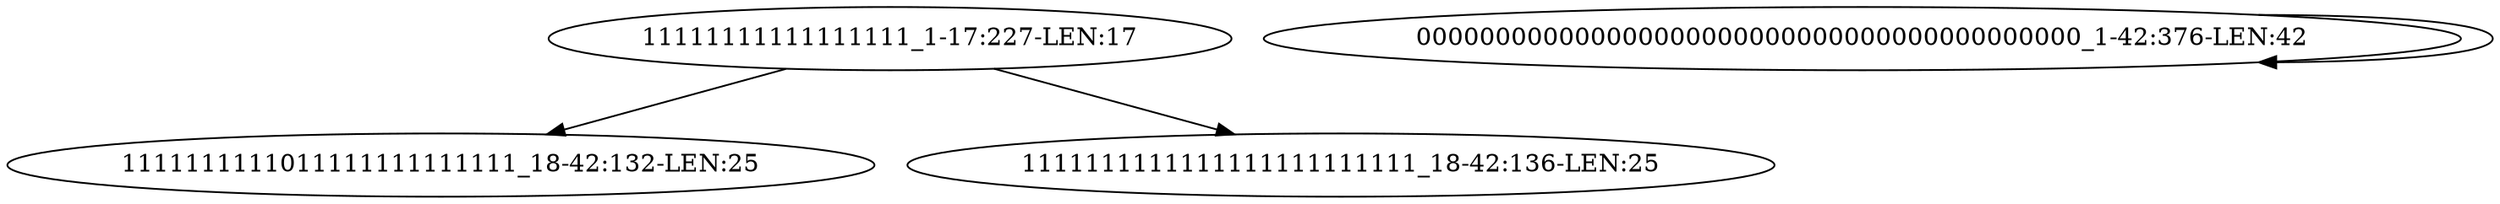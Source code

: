 digraph G {
    "11111111111111111_1-17:227-LEN:17" -> "1111111111011111111111111_18-42:132-LEN:25";
    "11111111111111111_1-17:227-LEN:17" -> "1111111111111111111111111_18-42:136-LEN:25";
    "000000000000000000000000000000000000000000_1-42:376-LEN:42" -> "000000000000000000000000000000000000000000_1-42:376-LEN:42";
}
